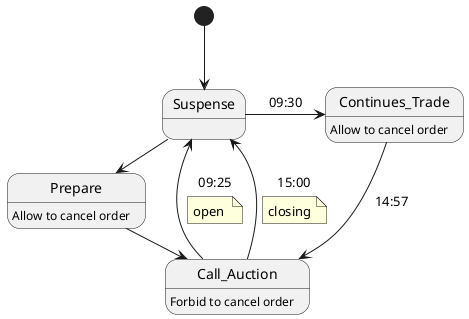 @startuml
[*] --> Suspense
Suspense -> Prepare: 09:15
Prepare -> Call_Auction: 09:20
Call_Auction: Forbid to cancel order
Prepare: Allow to cancel order
Call_Auction -> Suspense: 09:25
note on link 
  open 
end note
Suspense -> Continues_Trade: 09:30
Continues_Trade: Allow to cancel order
Continues_Trade --> Call_Auction: 14:57
Call_Auction --> Suspense: 15:00
note on link 
  closing
end note
@enduml

